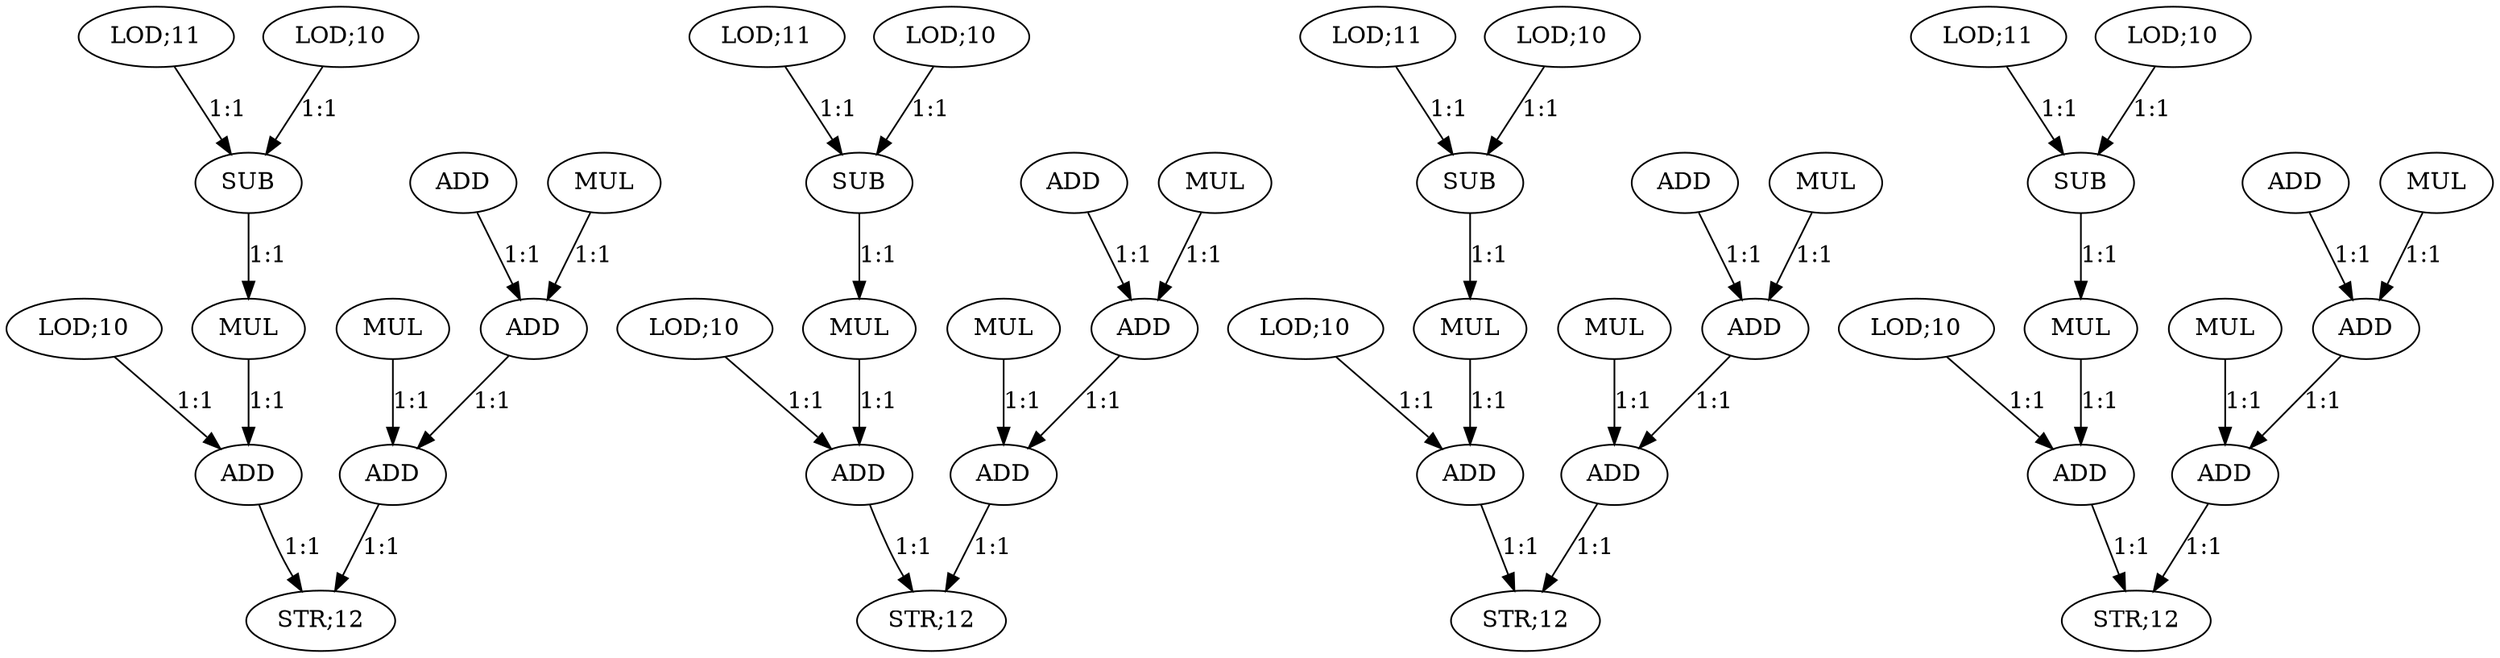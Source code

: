 digraph  {
   0 [label="LOD;10"];
   1 [label="LOD;11"];
   2 [label="LOD;10"];
   3 [label="SUB"];
   4 [label="MUL"];
   5 [label="ADD"];
   6 [label="MUL"];
   7 [label="MUL"];
   8 [label="ADD"];
   9 [label="ADD"];
   10 [label="ADD"];
   11 [label="STR;12"];
   12 [label="LOD;10"];
   13 [label="LOD;11"];
   14 [label="LOD;10"];
   15 [label="SUB"];
   16 [label="MUL"];
   17 [label="ADD"];
   18 [label="MUL"];
   19 [label="MUL"];
   20 [label="ADD"];
   21 [label="ADD"];
   22 [label="ADD"];
   23 [label="STR;12"];
   24 [label="LOD;10"];
   25 [label="LOD;11"];
   26 [label="LOD;10"];
   27 [label="SUB"];
   28 [label="MUL"];
   29 [label="ADD"];
   30 [label="MUL"];
   31 [label="MUL"];
   32 [label="ADD"];
   33 [label="ADD"];
   34 [label="ADD"];
   35 [label="STR;12"];
   36 [label="LOD;10"];
   37 [label="LOD;11"];
   38 [label="LOD;10"];
   39 [label="SUB"];
   40 [label="MUL"];
   41 [label="ADD"];
   42 [label="MUL"];
   43 [label="MUL"];
   44 [label="ADD"];
   45 [label="ADD"];
   46 [label="ADD"];
   47 [label="STR;12"];

   0->5 [label="1:1"];
   1->3 [label="1:1"];
   2->3 [label="1:1"];
   3->4 [label="1:1"];
   4->5 [label="1:1"];
   5->11 [label="1:1"];
   6->10 [label="1:1"];
   7->9 [label="1:1"];
   8->9 [label="1:1"];
   9->10 [label="1:1"];
   10->11 [label="1:1"];
   12->17 [label="1:1"];
   13->15 [label="1:1"];
   14->15 [label="1:1"];
   15->16 [label="1:1"];
   16->17 [label="1:1"];
   17->23 [label="1:1"];
   18->22 [label="1:1"];
   19->21 [label="1:1"];
   20->21 [label="1:1"];
   21->22 [label="1:1"];
   22->23 [label="1:1"];
   24->29 [label="1:1"];
   25->27 [label="1:1"];
   26->27 [label="1:1"];
   27->28 [label="1:1"];
   28->29 [label="1:1"];
   29->35 [label="1:1"];
   30->34 [label="1:1"];
   31->33 [label="1:1"];
   32->33 [label="1:1"];
   33->34 [label="1:1"];
   34->35 [label="1:1"];
   36->41 [label="1:1"];
   37->39 [label="1:1"];
   38->39 [label="1:1"];
   39->40 [label="1:1"];
   40->41 [label="1:1"];
   41->47 [label="1:1"];
   42->46 [label="1:1"];
   43->45 [label="1:1"];
   44->45 [label="1:1"];
   45->46 [label="1:1"];
   46->47 [label="1:1"];
}
